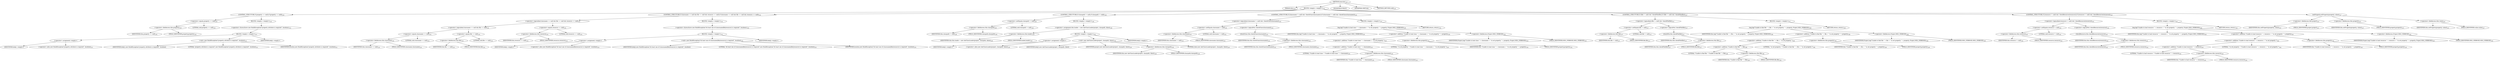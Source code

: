 digraph "execute" {  
"178" [label = <(METHOD,execute)<SUB>119</SUB>> ]
"24" [label = <(PARAM,this)<SUB>119</SUB>> ]
"179" [label = <(BLOCK,&lt;empty&gt;,&lt;empty&gt;)<SUB>119</SUB>> ]
"180" [label = <(CONTROL_STRUCTURE,if (property == null),if (property == null))<SUB>120</SUB>> ]
"181" [label = <(&lt;operator&gt;.equals,property == null)<SUB>120</SUB>> ]
"182" [label = <(&lt;operator&gt;.fieldAccess,this.property)<SUB>120</SUB>> ]
"183" [label = <(IDENTIFIER,this,property == null)<SUB>120</SUB>> ]
"184" [label = <(FIELD_IDENTIFIER,property,property)<SUB>120</SUB>> ]
"185" [label = <(LITERAL,null,property == null)<SUB>120</SUB>> ]
"186" [label = <(BLOCK,&lt;empty&gt;,&lt;empty&gt;)<SUB>120</SUB>> ]
"187" [label = <(&lt;operator&gt;.throw,throw new BuildException(&quot;property attribute is required&quot;, location);)<SUB>121</SUB>> ]
"188" [label = <(BLOCK,&lt;empty&gt;,&lt;empty&gt;)<SUB>121</SUB>> ]
"189" [label = <(&lt;operator&gt;.assignment,&lt;empty&gt;)> ]
"190" [label = <(IDENTIFIER,$obj1,&lt;empty&gt;)> ]
"191" [label = <(&lt;operator&gt;.alloc,new BuildException(&quot;property attribute is required&quot;, location))<SUB>121</SUB>> ]
"192" [label = <(&lt;init&gt;,new BuildException(&quot;property attribute is required&quot;, location))<SUB>121</SUB>> ]
"193" [label = <(IDENTIFIER,$obj1,new BuildException(&quot;property attribute is required&quot;, location))> ]
"194" [label = <(LITERAL,&quot;property attribute is required&quot;,new BuildException(&quot;property attribute is required&quot;, location))<SUB>121</SUB>> ]
"195" [label = <(IDENTIFIER,location,new BuildException(&quot;property attribute is required&quot;, location))<SUB>121</SUB>> ]
"196" [label = <(IDENTIFIER,$obj1,&lt;empty&gt;)> ]
"197" [label = <(CONTROL_STRUCTURE,if (classname == null &amp;&amp; file == null &amp;&amp; resource == null),if (classname == null &amp;&amp; file == null &amp;&amp; resource == null))<SUB>124</SUB>> ]
"198" [label = <(&lt;operator&gt;.logicalAnd,classname == null &amp;&amp; file == null &amp;&amp; resource == null)<SUB>124</SUB>> ]
"199" [label = <(&lt;operator&gt;.logicalAnd,classname == null &amp;&amp; file == null)<SUB>124</SUB>> ]
"200" [label = <(&lt;operator&gt;.equals,classname == null)<SUB>124</SUB>> ]
"201" [label = <(&lt;operator&gt;.fieldAccess,this.classname)<SUB>124</SUB>> ]
"202" [label = <(IDENTIFIER,this,classname == null)<SUB>124</SUB>> ]
"203" [label = <(FIELD_IDENTIFIER,classname,classname)<SUB>124</SUB>> ]
"204" [label = <(LITERAL,null,classname == null)<SUB>124</SUB>> ]
"205" [label = <(&lt;operator&gt;.equals,file == null)<SUB>124</SUB>> ]
"206" [label = <(&lt;operator&gt;.fieldAccess,this.file)<SUB>124</SUB>> ]
"207" [label = <(IDENTIFIER,this,file == null)<SUB>124</SUB>> ]
"208" [label = <(FIELD_IDENTIFIER,file,file)<SUB>124</SUB>> ]
"209" [label = <(LITERAL,null,file == null)<SUB>124</SUB>> ]
"210" [label = <(&lt;operator&gt;.equals,resource == null)<SUB>124</SUB>> ]
"211" [label = <(&lt;operator&gt;.fieldAccess,this.resource)<SUB>124</SUB>> ]
"212" [label = <(IDENTIFIER,this,resource == null)<SUB>124</SUB>> ]
"213" [label = <(FIELD_IDENTIFIER,resource,resource)<SUB>124</SUB>> ]
"214" [label = <(LITERAL,null,resource == null)<SUB>124</SUB>> ]
"215" [label = <(BLOCK,&lt;empty&gt;,&lt;empty&gt;)<SUB>124</SUB>> ]
"216" [label = <(&lt;operator&gt;.throw,throw new BuildException(&quot;At least one of (classname|file|resource) is required&quot;, location);)<SUB>125</SUB>> ]
"217" [label = <(BLOCK,&lt;empty&gt;,&lt;empty&gt;)<SUB>125</SUB>> ]
"218" [label = <(&lt;operator&gt;.assignment,&lt;empty&gt;)> ]
"219" [label = <(IDENTIFIER,$obj2,&lt;empty&gt;)> ]
"220" [label = <(&lt;operator&gt;.alloc,new BuildException(&quot;At least one of (classname|file|resource) is required&quot;, location))<SUB>125</SUB>> ]
"221" [label = <(&lt;init&gt;,new BuildException(&quot;At least one of (classname|file|resource) is required&quot;, location))<SUB>125</SUB>> ]
"222" [label = <(IDENTIFIER,$obj2,new BuildException(&quot;At least one of (classname|file|resource) is required&quot;, location))> ]
"223" [label = <(LITERAL,&quot;At least one of (classname|file|resource) is required&quot;,new BuildException(&quot;At least one of (classname|file|resource) is required&quot;, location))<SUB>125</SUB>> ]
"224" [label = <(IDENTIFIER,location,new BuildException(&quot;At least one of (classname|file|resource) is required&quot;, location))<SUB>125</SUB>> ]
"225" [label = <(IDENTIFIER,$obj2,&lt;empty&gt;)> ]
"226" [label = <(CONTROL_STRUCTURE,if (classpath != null),if (classpath != null))<SUB>128</SUB>> ]
"227" [label = <(&lt;operator&gt;.notEquals,classpath != null)<SUB>128</SUB>> ]
"228" [label = <(&lt;operator&gt;.fieldAccess,this.classpath)<SUB>128</SUB>> ]
"229" [label = <(IDENTIFIER,this,classpath != null)<SUB>128</SUB>> ]
"230" [label = <(FIELD_IDENTIFIER,classpath,classpath)<SUB>128</SUB>> ]
"231" [label = <(LITERAL,null,classpath != null)<SUB>128</SUB>> ]
"232" [label = <(BLOCK,&lt;empty&gt;,&lt;empty&gt;)<SUB>128</SUB>> ]
"233" [label = <(&lt;operator&gt;.assignment,this.loader = new AntClassLoader(project, classpath, false))<SUB>129</SUB>> ]
"234" [label = <(&lt;operator&gt;.fieldAccess,this.loader)<SUB>129</SUB>> ]
"23" [label = <(IDENTIFIER,this,this.loader = new AntClassLoader(project, classpath, false))<SUB>129</SUB>> ]
"235" [label = <(FIELD_IDENTIFIER,loader,loader)<SUB>129</SUB>> ]
"236" [label = <(BLOCK,&lt;empty&gt;,&lt;empty&gt;)<SUB>129</SUB>> ]
"237" [label = <(&lt;operator&gt;.assignment,&lt;empty&gt;)> ]
"238" [label = <(IDENTIFIER,$obj3,&lt;empty&gt;)> ]
"239" [label = <(&lt;operator&gt;.alloc,new AntClassLoader(project, classpath, false))<SUB>129</SUB>> ]
"240" [label = <(&lt;init&gt;,new AntClassLoader(project, classpath, false))<SUB>129</SUB>> ]
"241" [label = <(IDENTIFIER,$obj3,new AntClassLoader(project, classpath, false))> ]
"242" [label = <(IDENTIFIER,project,new AntClassLoader(project, classpath, false))<SUB>129</SUB>> ]
"243" [label = <(&lt;operator&gt;.fieldAccess,this.classpath)<SUB>129</SUB>> ]
"244" [label = <(IDENTIFIER,this,new AntClassLoader(project, classpath, false))<SUB>129</SUB>> ]
"245" [label = <(FIELD_IDENTIFIER,classpath,classpath)<SUB>129</SUB>> ]
"246" [label = <(LITERAL,false,new AntClassLoader(project, classpath, false))<SUB>129</SUB>> ]
"247" [label = <(IDENTIFIER,$obj3,&lt;empty&gt;)> ]
"248" [label = <(CONTROL_STRUCTURE,if ((classname != null) &amp;&amp; !checkClass(classname)),if ((classname != null) &amp;&amp; !checkClass(classname)))<SUB>132</SUB>> ]
"249" [label = <(&lt;operator&gt;.logicalAnd,(classname != null) &amp;&amp; !checkClass(classname))<SUB>132</SUB>> ]
"250" [label = <(&lt;operator&gt;.notEquals,classname != null)<SUB>132</SUB>> ]
"251" [label = <(&lt;operator&gt;.fieldAccess,this.classname)<SUB>132</SUB>> ]
"252" [label = <(IDENTIFIER,this,classname != null)<SUB>132</SUB>> ]
"253" [label = <(FIELD_IDENTIFIER,classname,classname)<SUB>132</SUB>> ]
"254" [label = <(LITERAL,null,classname != null)<SUB>132</SUB>> ]
"255" [label = <(&lt;operator&gt;.logicalNot,!checkClass(classname))<SUB>132</SUB>> ]
"256" [label = <(checkClass,this.checkClass(classname))<SUB>132</SUB>> ]
"25" [label = <(IDENTIFIER,this,this.checkClass(classname))<SUB>132</SUB>> ]
"257" [label = <(&lt;operator&gt;.fieldAccess,this.classname)<SUB>132</SUB>> ]
"258" [label = <(IDENTIFIER,this,this.checkClass(classname))<SUB>132</SUB>> ]
"259" [label = <(FIELD_IDENTIFIER,classname,classname)<SUB>132</SUB>> ]
"260" [label = <(BLOCK,&lt;empty&gt;,&lt;empty&gt;)<SUB>132</SUB>> ]
"261" [label = <(log,log(&quot;Unable to load class &quot; + classname + &quot; to set property &quot; + property, Project.MSG_VERBOSE))<SUB>133</SUB>> ]
"26" [label = <(IDENTIFIER,this,log(&quot;Unable to load class &quot; + classname + &quot; to set property &quot; + property, Project.MSG_VERBOSE))<SUB>133</SUB>> ]
"262" [label = <(&lt;operator&gt;.addition,&quot;Unable to load class &quot; + classname + &quot; to set property &quot; + property)<SUB>133</SUB>> ]
"263" [label = <(&lt;operator&gt;.addition,&quot;Unable to load class &quot; + classname + &quot; to set property &quot;)<SUB>133</SUB>> ]
"264" [label = <(&lt;operator&gt;.addition,&quot;Unable to load class &quot; + classname)<SUB>133</SUB>> ]
"265" [label = <(LITERAL,&quot;Unable to load class &quot;,&quot;Unable to load class &quot; + classname)<SUB>133</SUB>> ]
"266" [label = <(&lt;operator&gt;.fieldAccess,this.classname)<SUB>133</SUB>> ]
"267" [label = <(IDENTIFIER,this,&quot;Unable to load class &quot; + classname)<SUB>133</SUB>> ]
"268" [label = <(FIELD_IDENTIFIER,classname,classname)<SUB>133</SUB>> ]
"269" [label = <(LITERAL,&quot; to set property &quot;,&quot;Unable to load class &quot; + classname + &quot; to set property &quot;)<SUB>133</SUB>> ]
"270" [label = <(&lt;operator&gt;.fieldAccess,this.property)<SUB>133</SUB>> ]
"271" [label = <(IDENTIFIER,this,&quot;Unable to load class &quot; + classname + &quot; to set property &quot; + property)<SUB>133</SUB>> ]
"272" [label = <(FIELD_IDENTIFIER,property,property)<SUB>133</SUB>> ]
"273" [label = <(&lt;operator&gt;.fieldAccess,Project.MSG_VERBOSE)<SUB>133</SUB>> ]
"274" [label = <(IDENTIFIER,Project,log(&quot;Unable to load class &quot; + classname + &quot; to set property &quot; + property, Project.MSG_VERBOSE))<SUB>133</SUB>> ]
"275" [label = <(FIELD_IDENTIFIER,MSG_VERBOSE,MSG_VERBOSE)<SUB>133</SUB>> ]
"276" [label = <(RETURN,return;,return;)<SUB>134</SUB>> ]
"277" [label = <(CONTROL_STRUCTURE,if ((file != null) &amp;&amp; !checkFile(file)),if ((file != null) &amp;&amp; !checkFile(file)))<SUB>137</SUB>> ]
"278" [label = <(&lt;operator&gt;.logicalAnd,(file != null) &amp;&amp; !checkFile(file))<SUB>137</SUB>> ]
"279" [label = <(&lt;operator&gt;.notEquals,file != null)<SUB>137</SUB>> ]
"280" [label = <(&lt;operator&gt;.fieldAccess,this.file)<SUB>137</SUB>> ]
"281" [label = <(IDENTIFIER,this,file != null)<SUB>137</SUB>> ]
"282" [label = <(FIELD_IDENTIFIER,file,file)<SUB>137</SUB>> ]
"283" [label = <(LITERAL,null,file != null)<SUB>137</SUB>> ]
"284" [label = <(&lt;operator&gt;.logicalNot,!checkFile(file))<SUB>137</SUB>> ]
"285" [label = <(checkFile,this.checkFile(file))<SUB>137</SUB>> ]
"27" [label = <(IDENTIFIER,this,this.checkFile(file))<SUB>137</SUB>> ]
"286" [label = <(&lt;operator&gt;.fieldAccess,this.file)<SUB>137</SUB>> ]
"287" [label = <(IDENTIFIER,this,this.checkFile(file))<SUB>137</SUB>> ]
"288" [label = <(FIELD_IDENTIFIER,file,file)<SUB>137</SUB>> ]
"289" [label = <(BLOCK,&lt;empty&gt;,&lt;empty&gt;)<SUB>137</SUB>> ]
"290" [label = <(log,log(&quot;Unable to find file &quot; + file + &quot; to set property &quot; + property, Project.MSG_VERBOSE))<SUB>138</SUB>> ]
"28" [label = <(IDENTIFIER,this,log(&quot;Unable to find file &quot; + file + &quot; to set property &quot; + property, Project.MSG_VERBOSE))<SUB>138</SUB>> ]
"291" [label = <(&lt;operator&gt;.addition,&quot;Unable to find file &quot; + file + &quot; to set property &quot; + property)<SUB>138</SUB>> ]
"292" [label = <(&lt;operator&gt;.addition,&quot;Unable to find file &quot; + file + &quot; to set property &quot;)<SUB>138</SUB>> ]
"293" [label = <(&lt;operator&gt;.addition,&quot;Unable to find file &quot; + file)<SUB>138</SUB>> ]
"294" [label = <(LITERAL,&quot;Unable to find file &quot;,&quot;Unable to find file &quot; + file)<SUB>138</SUB>> ]
"295" [label = <(&lt;operator&gt;.fieldAccess,this.file)<SUB>138</SUB>> ]
"296" [label = <(IDENTIFIER,this,&quot;Unable to find file &quot; + file)<SUB>138</SUB>> ]
"297" [label = <(FIELD_IDENTIFIER,file,file)<SUB>138</SUB>> ]
"298" [label = <(LITERAL,&quot; to set property &quot;,&quot;Unable to find file &quot; + file + &quot; to set property &quot;)<SUB>138</SUB>> ]
"299" [label = <(&lt;operator&gt;.fieldAccess,this.property)<SUB>138</SUB>> ]
"300" [label = <(IDENTIFIER,this,&quot;Unable to find file &quot; + file + &quot; to set property &quot; + property)<SUB>138</SUB>> ]
"301" [label = <(FIELD_IDENTIFIER,property,property)<SUB>138</SUB>> ]
"302" [label = <(&lt;operator&gt;.fieldAccess,Project.MSG_VERBOSE)<SUB>138</SUB>> ]
"303" [label = <(IDENTIFIER,Project,log(&quot;Unable to find file &quot; + file + &quot; to set property &quot; + property, Project.MSG_VERBOSE))<SUB>138</SUB>> ]
"304" [label = <(FIELD_IDENTIFIER,MSG_VERBOSE,MSG_VERBOSE)<SUB>138</SUB>> ]
"305" [label = <(RETURN,return;,return;)<SUB>139</SUB>> ]
"306" [label = <(CONTROL_STRUCTURE,if ((resource != null) &amp;&amp; !checkResource(resource)),if ((resource != null) &amp;&amp; !checkResource(resource)))<SUB>142</SUB>> ]
"307" [label = <(&lt;operator&gt;.logicalAnd,(resource != null) &amp;&amp; !checkResource(resource))<SUB>142</SUB>> ]
"308" [label = <(&lt;operator&gt;.notEquals,resource != null)<SUB>142</SUB>> ]
"309" [label = <(&lt;operator&gt;.fieldAccess,this.resource)<SUB>142</SUB>> ]
"310" [label = <(IDENTIFIER,this,resource != null)<SUB>142</SUB>> ]
"311" [label = <(FIELD_IDENTIFIER,resource,resource)<SUB>142</SUB>> ]
"312" [label = <(LITERAL,null,resource != null)<SUB>142</SUB>> ]
"313" [label = <(&lt;operator&gt;.logicalNot,!checkResource(resource))<SUB>142</SUB>> ]
"314" [label = <(checkResource,this.checkResource(resource))<SUB>142</SUB>> ]
"29" [label = <(IDENTIFIER,this,this.checkResource(resource))<SUB>142</SUB>> ]
"315" [label = <(&lt;operator&gt;.fieldAccess,this.resource)<SUB>142</SUB>> ]
"316" [label = <(IDENTIFIER,this,this.checkResource(resource))<SUB>142</SUB>> ]
"317" [label = <(FIELD_IDENTIFIER,resource,resource)<SUB>142</SUB>> ]
"318" [label = <(BLOCK,&lt;empty&gt;,&lt;empty&gt;)<SUB>142</SUB>> ]
"319" [label = <(log,log(&quot;Unable to load resource &quot; + resource + &quot; to set property &quot; + property, Project.MSG_VERBOSE))<SUB>143</SUB>> ]
"30" [label = <(IDENTIFIER,this,log(&quot;Unable to load resource &quot; + resource + &quot; to set property &quot; + property, Project.MSG_VERBOSE))<SUB>143</SUB>> ]
"320" [label = <(&lt;operator&gt;.addition,&quot;Unable to load resource &quot; + resource + &quot; to set property &quot; + property)<SUB>143</SUB>> ]
"321" [label = <(&lt;operator&gt;.addition,&quot;Unable to load resource &quot; + resource + &quot; to set property &quot;)<SUB>143</SUB>> ]
"322" [label = <(&lt;operator&gt;.addition,&quot;Unable to load resource &quot; + resource)<SUB>143</SUB>> ]
"323" [label = <(LITERAL,&quot;Unable to load resource &quot;,&quot;Unable to load resource &quot; + resource)<SUB>143</SUB>> ]
"324" [label = <(&lt;operator&gt;.fieldAccess,this.resource)<SUB>143</SUB>> ]
"325" [label = <(IDENTIFIER,this,&quot;Unable to load resource &quot; + resource)<SUB>143</SUB>> ]
"326" [label = <(FIELD_IDENTIFIER,resource,resource)<SUB>143</SUB>> ]
"327" [label = <(LITERAL,&quot; to set property &quot;,&quot;Unable to load resource &quot; + resource + &quot; to set property &quot;)<SUB>143</SUB>> ]
"328" [label = <(&lt;operator&gt;.fieldAccess,this.property)<SUB>143</SUB>> ]
"329" [label = <(IDENTIFIER,this,&quot;Unable to load resource &quot; + resource + &quot; to set property &quot; + property)<SUB>143</SUB>> ]
"330" [label = <(FIELD_IDENTIFIER,property,property)<SUB>143</SUB>> ]
"331" [label = <(&lt;operator&gt;.fieldAccess,Project.MSG_VERBOSE)<SUB>143</SUB>> ]
"332" [label = <(IDENTIFIER,Project,log(&quot;Unable to load resource &quot; + resource + &quot; to set property &quot; + property, Project.MSG_VERBOSE))<SUB>143</SUB>> ]
"333" [label = <(FIELD_IDENTIFIER,MSG_VERBOSE,MSG_VERBOSE)<SUB>143</SUB>> ]
"334" [label = <(RETURN,return;,return;)<SUB>144</SUB>> ]
"335" [label = <(setProperty,setProperty(property, value))<SUB>147</SUB>> ]
"336" [label = <(&lt;operator&gt;.fieldAccess,this.project)<SUB>147</SUB>> ]
"31" [label = <(IDENTIFIER,this,setProperty(property, value))<SUB>147</SUB>> ]
"337" [label = <(FIELD_IDENTIFIER,project,project)<SUB>147</SUB>> ]
"338" [label = <(&lt;operator&gt;.fieldAccess,this.property)<SUB>147</SUB>> ]
"339" [label = <(IDENTIFIER,this,setProperty(property, value))<SUB>147</SUB>> ]
"340" [label = <(FIELD_IDENTIFIER,property,property)<SUB>147</SUB>> ]
"341" [label = <(&lt;operator&gt;.fieldAccess,this.value)<SUB>147</SUB>> ]
"342" [label = <(IDENTIFIER,this,setProperty(property, value))<SUB>147</SUB>> ]
"343" [label = <(FIELD_IDENTIFIER,value,value)<SUB>147</SUB>> ]
"344" [label = <(MODIFIER,PUBLIC)> ]
"345" [label = <(MODIFIER,VIRTUAL)> ]
"346" [label = <(METHOD_RETURN,void)<SUB>119</SUB>> ]
  "178" -> "24" 
  "178" -> "179" 
  "178" -> "344" 
  "178" -> "345" 
  "178" -> "346" 
  "179" -> "180" 
  "179" -> "197" 
  "179" -> "226" 
  "179" -> "248" 
  "179" -> "277" 
  "179" -> "306" 
  "179" -> "335" 
  "180" -> "181" 
  "180" -> "186" 
  "181" -> "182" 
  "181" -> "185" 
  "182" -> "183" 
  "182" -> "184" 
  "186" -> "187" 
  "187" -> "188" 
  "188" -> "189" 
  "188" -> "192" 
  "188" -> "196" 
  "189" -> "190" 
  "189" -> "191" 
  "192" -> "193" 
  "192" -> "194" 
  "192" -> "195" 
  "197" -> "198" 
  "197" -> "215" 
  "198" -> "199" 
  "198" -> "210" 
  "199" -> "200" 
  "199" -> "205" 
  "200" -> "201" 
  "200" -> "204" 
  "201" -> "202" 
  "201" -> "203" 
  "205" -> "206" 
  "205" -> "209" 
  "206" -> "207" 
  "206" -> "208" 
  "210" -> "211" 
  "210" -> "214" 
  "211" -> "212" 
  "211" -> "213" 
  "215" -> "216" 
  "216" -> "217" 
  "217" -> "218" 
  "217" -> "221" 
  "217" -> "225" 
  "218" -> "219" 
  "218" -> "220" 
  "221" -> "222" 
  "221" -> "223" 
  "221" -> "224" 
  "226" -> "227" 
  "226" -> "232" 
  "227" -> "228" 
  "227" -> "231" 
  "228" -> "229" 
  "228" -> "230" 
  "232" -> "233" 
  "233" -> "234" 
  "233" -> "236" 
  "234" -> "23" 
  "234" -> "235" 
  "236" -> "237" 
  "236" -> "240" 
  "236" -> "247" 
  "237" -> "238" 
  "237" -> "239" 
  "240" -> "241" 
  "240" -> "242" 
  "240" -> "243" 
  "240" -> "246" 
  "243" -> "244" 
  "243" -> "245" 
  "248" -> "249" 
  "248" -> "260" 
  "249" -> "250" 
  "249" -> "255" 
  "250" -> "251" 
  "250" -> "254" 
  "251" -> "252" 
  "251" -> "253" 
  "255" -> "256" 
  "256" -> "25" 
  "256" -> "257" 
  "257" -> "258" 
  "257" -> "259" 
  "260" -> "261" 
  "260" -> "276" 
  "261" -> "26" 
  "261" -> "262" 
  "261" -> "273" 
  "262" -> "263" 
  "262" -> "270" 
  "263" -> "264" 
  "263" -> "269" 
  "264" -> "265" 
  "264" -> "266" 
  "266" -> "267" 
  "266" -> "268" 
  "270" -> "271" 
  "270" -> "272" 
  "273" -> "274" 
  "273" -> "275" 
  "277" -> "278" 
  "277" -> "289" 
  "278" -> "279" 
  "278" -> "284" 
  "279" -> "280" 
  "279" -> "283" 
  "280" -> "281" 
  "280" -> "282" 
  "284" -> "285" 
  "285" -> "27" 
  "285" -> "286" 
  "286" -> "287" 
  "286" -> "288" 
  "289" -> "290" 
  "289" -> "305" 
  "290" -> "28" 
  "290" -> "291" 
  "290" -> "302" 
  "291" -> "292" 
  "291" -> "299" 
  "292" -> "293" 
  "292" -> "298" 
  "293" -> "294" 
  "293" -> "295" 
  "295" -> "296" 
  "295" -> "297" 
  "299" -> "300" 
  "299" -> "301" 
  "302" -> "303" 
  "302" -> "304" 
  "306" -> "307" 
  "306" -> "318" 
  "307" -> "308" 
  "307" -> "313" 
  "308" -> "309" 
  "308" -> "312" 
  "309" -> "310" 
  "309" -> "311" 
  "313" -> "314" 
  "314" -> "29" 
  "314" -> "315" 
  "315" -> "316" 
  "315" -> "317" 
  "318" -> "319" 
  "318" -> "334" 
  "319" -> "30" 
  "319" -> "320" 
  "319" -> "331" 
  "320" -> "321" 
  "320" -> "328" 
  "321" -> "322" 
  "321" -> "327" 
  "322" -> "323" 
  "322" -> "324" 
  "324" -> "325" 
  "324" -> "326" 
  "328" -> "329" 
  "328" -> "330" 
  "331" -> "332" 
  "331" -> "333" 
  "335" -> "336" 
  "335" -> "338" 
  "335" -> "341" 
  "336" -> "31" 
  "336" -> "337" 
  "338" -> "339" 
  "338" -> "340" 
  "341" -> "342" 
  "341" -> "343" 
}
